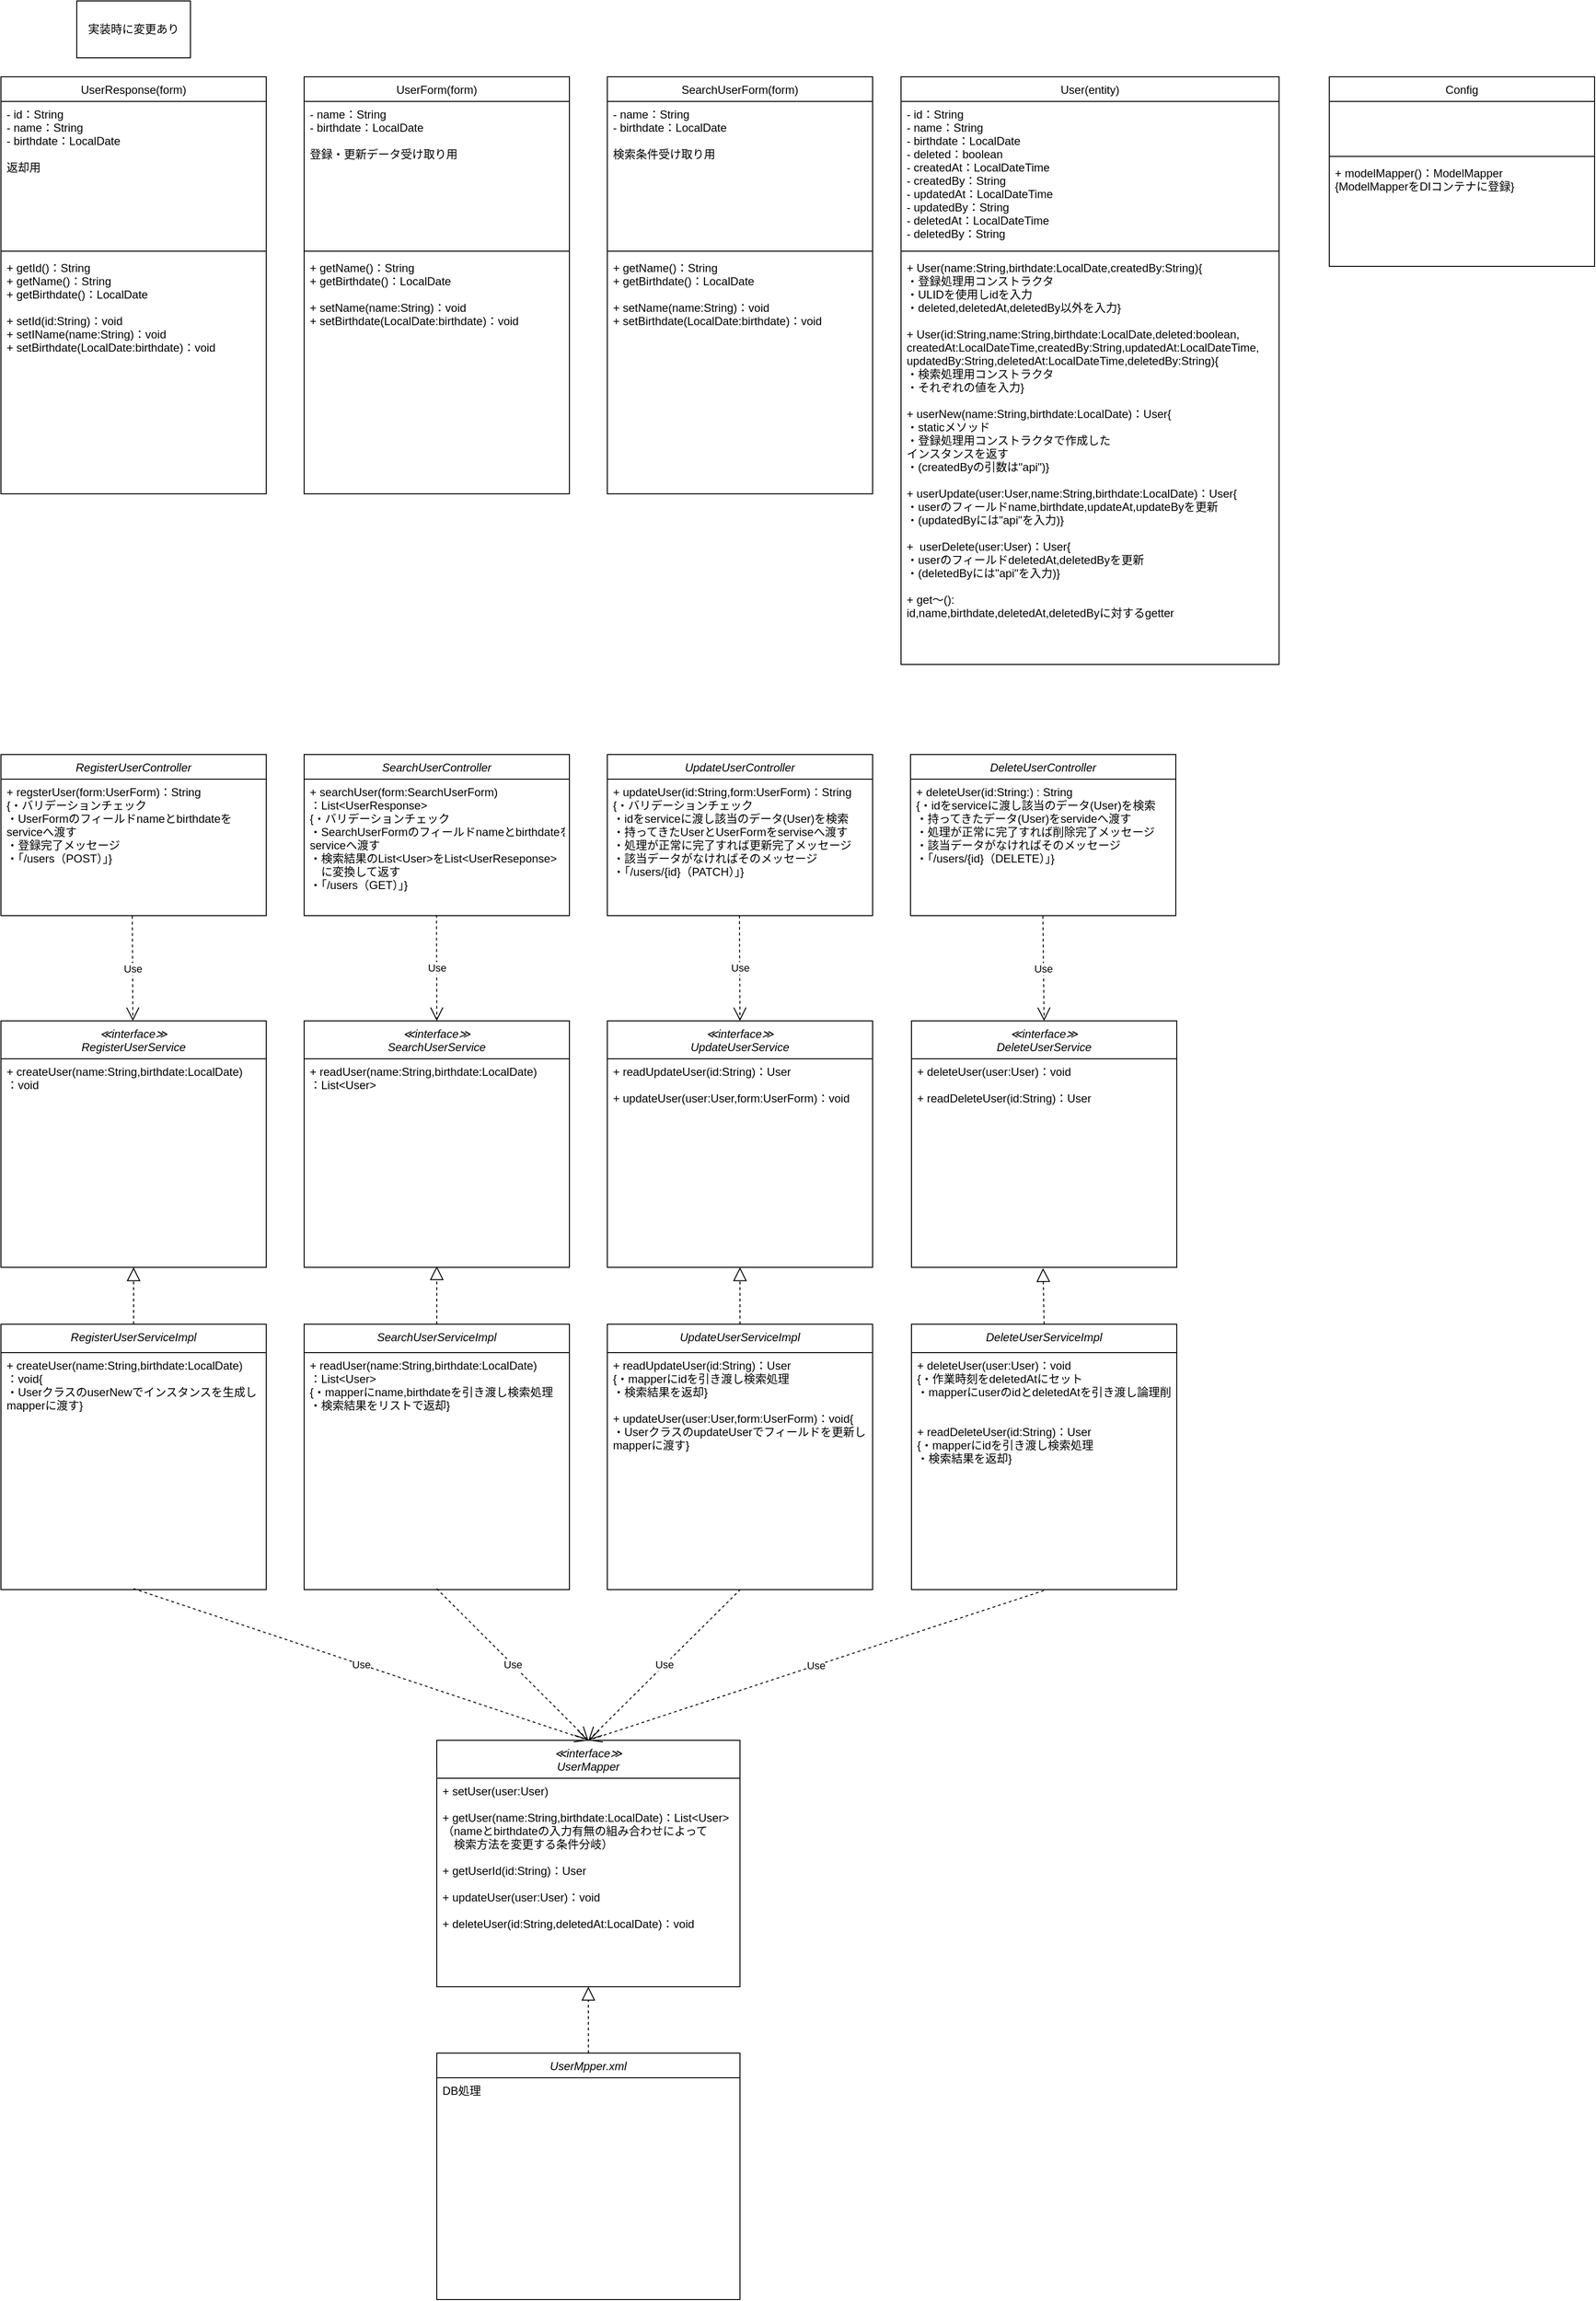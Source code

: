 <mxfile version="19.0.0" type="github">
  <diagram id="C5RBs43oDa-KdzZeNtuy" name="Page-1">
    <mxGraphModel dx="1221" dy="644" grid="1" gridSize="10" guides="1" tooltips="1" connect="1" arrows="1" fold="1" page="1" pageScale="1" pageWidth="827" pageHeight="1169" math="0" shadow="0">
      <root>
        <mxCell id="WIyWlLk6GJQsqaUBKTNV-0" />
        <mxCell id="WIyWlLk6GJQsqaUBKTNV-1" parent="WIyWlLk6GJQsqaUBKTNV-0" />
        <mxCell id="2Q6zyHyjx5GXIw4nZjvg-0" value="UserForm(form)" style="swimlane;fontStyle=0;align=center;verticalAlign=top;childLayout=stackLayout;horizontal=1;startSize=26;horizontalStack=0;resizeParent=1;resizeLast=0;collapsible=1;marginBottom=0;rounded=0;shadow=0;strokeWidth=1;" parent="WIyWlLk6GJQsqaUBKTNV-1" vertex="1">
          <mxGeometry x="320" y="80" width="280" height="440" as="geometry">
            <mxRectangle x="550" y="140" width="160" height="26" as="alternateBounds" />
          </mxGeometry>
        </mxCell>
        <mxCell id="2Q6zyHyjx5GXIw4nZjvg-1" value="- name：String&#xa;- birthdate：LocalDate&#xa;&#xa;登録・更新データ受け取り用" style="text;align=left;verticalAlign=top;spacingLeft=4;spacingRight=4;overflow=hidden;rotatable=0;points=[[0,0.5],[1,0.5]];portConstraint=eastwest;" parent="2Q6zyHyjx5GXIw4nZjvg-0" vertex="1">
          <mxGeometry y="26" width="280" height="154" as="geometry" />
        </mxCell>
        <mxCell id="2Q6zyHyjx5GXIw4nZjvg-2" value="" style="line;html=1;strokeWidth=1;align=left;verticalAlign=middle;spacingTop=-1;spacingLeft=3;spacingRight=3;rotatable=0;labelPosition=right;points=[];portConstraint=eastwest;" parent="2Q6zyHyjx5GXIw4nZjvg-0" vertex="1">
          <mxGeometry y="180" width="280" height="8" as="geometry" />
        </mxCell>
        <mxCell id="2Q6zyHyjx5GXIw4nZjvg-3" value="+ getName()：String&#xa;+ getBirthdate()：LocalDate&#xa;&#xa;+ setName(name:String)：void&#xa;+ setBirthdate(LocalDate:birthdate)：void" style="text;align=left;verticalAlign=top;spacingLeft=4;spacingRight=4;overflow=hidden;rotatable=0;points=[[0,0.5],[1,0.5]];portConstraint=eastwest;" parent="2Q6zyHyjx5GXIw4nZjvg-0" vertex="1">
          <mxGeometry y="188" width="280" height="252" as="geometry" />
        </mxCell>
        <mxCell id="2Q6zyHyjx5GXIw4nZjvg-4" value="RegisterUserController" style="swimlane;fontStyle=2;align=center;verticalAlign=top;childLayout=stackLayout;horizontal=1;startSize=26;horizontalStack=0;resizeParent=1;resizeLast=0;collapsible=1;marginBottom=0;rounded=0;shadow=0;strokeWidth=1;" parent="WIyWlLk6GJQsqaUBKTNV-1" vertex="1">
          <mxGeometry y="795" width="280" height="170" as="geometry">
            <mxRectangle x="230" y="140" width="160" height="26" as="alternateBounds" />
          </mxGeometry>
        </mxCell>
        <mxCell id="2Q6zyHyjx5GXIw4nZjvg-5" value="+ regsterUser(form:UserForm)：String&#xa;{・バリデーションチェック&#xa;・UserFormのフィールドnameとbirthdateを&#xa;serviceへ渡す&#xa;・登録完了メッセージ&#xa;・「/users（POST）」}" style="text;align=left;verticalAlign=top;spacingLeft=4;spacingRight=4;overflow=hidden;rotatable=0;points=[[0,0.5],[1,0.5]];portConstraint=eastwest;" parent="2Q6zyHyjx5GXIw4nZjvg-4" vertex="1">
          <mxGeometry y="26" width="280" height="144" as="geometry" />
        </mxCell>
        <mxCell id="2Q6zyHyjx5GXIw4nZjvg-6" value="実装時に変更あり" style="whiteSpace=wrap;html=1;" parent="WIyWlLk6GJQsqaUBKTNV-1" vertex="1">
          <mxGeometry x="80" width="120" height="60" as="geometry" />
        </mxCell>
        <mxCell id="2Q6zyHyjx5GXIw4nZjvg-7" value="User(entity)" style="swimlane;fontStyle=0;align=center;verticalAlign=top;childLayout=stackLayout;horizontal=1;startSize=26;horizontalStack=0;resizeParent=1;resizeLast=0;collapsible=1;marginBottom=0;rounded=0;shadow=0;strokeWidth=1;" parent="WIyWlLk6GJQsqaUBKTNV-1" vertex="1">
          <mxGeometry x="950" y="80" width="399" height="620" as="geometry">
            <mxRectangle x="550" y="140" width="160" height="26" as="alternateBounds" />
          </mxGeometry>
        </mxCell>
        <mxCell id="2Q6zyHyjx5GXIw4nZjvg-8" value="- id：String&#xa;- name：String&#xa;- birthdate：LocalDate&#xa;- deleted：boolean&#xa;- createdAt：LocalDateTime&#xa;- createdBy：String&#xa;- updatedAt：LocalDateTime&#xa;- updatedBy：String&#xa;- deletedAt：LocalDateTime&#xa;- deletedBy：String" style="text;align=left;verticalAlign=top;spacingLeft=4;spacingRight=4;overflow=hidden;rotatable=0;points=[[0,0.5],[1,0.5]];portConstraint=eastwest;" parent="2Q6zyHyjx5GXIw4nZjvg-7" vertex="1">
          <mxGeometry y="26" width="399" height="154" as="geometry" />
        </mxCell>
        <mxCell id="2Q6zyHyjx5GXIw4nZjvg-9" value="" style="line;html=1;strokeWidth=1;align=left;verticalAlign=middle;spacingTop=-1;spacingLeft=3;spacingRight=3;rotatable=0;labelPosition=right;points=[];portConstraint=eastwest;" parent="2Q6zyHyjx5GXIw4nZjvg-7" vertex="1">
          <mxGeometry y="180" width="399" height="8" as="geometry" />
        </mxCell>
        <mxCell id="2Q6zyHyjx5GXIw4nZjvg-10" value="+ User(name:String,birthdate:LocalDate,createdBy:String){&#xa;・登録処理用コンストラクタ&#xa;・ULIDを使用しidを入力&#xa;・deleted,deletedAt,deletedBy以外を入力}&#xa;&#xa;+ User(id:String,name:String,birthdate:LocalDate,deleted:boolean,&#xa;createdAt:LocalDateTime,createdBy:String,updatedAt:LocalDateTime,&#xa;updatedBy:String,deletedAt:LocalDateTime,deletedBy:String){&#xa;・検索処理用コンストラクタ&#xa;・それぞれの値を入力}&#xa;&#xa;+ userNew(name:String,birthdate:LocalDate)：User{&#xa;・staticメソッド&#xa;・登録処理用コンストラクタで作成した&#xa;インスタンスを返す&#xa;・(createdByの引数は&quot;api&quot;)}&#xa;&#xa;+ userUpdate(user:User,name:String,birthdate:LocalDate)：User{&#xa;・userのフィールドname,birthdate,updateAt,updateByを更新&#xa;・(updatedByには&quot;api&quot;を入力)}&#xa;&#xa;+  userDelete(user:User)：User{&#xa;・userのフィールドdeletedAt,deletedByを更新&#xa;・(deletedByには&quot;api&quot;を入力)}&#xa;&#xa;+ get～():&#xa;id,name,birthdate,deletedAt,deletedByに対するgetter" style="text;align=left;verticalAlign=top;spacingLeft=4;spacingRight=4;overflow=hidden;rotatable=0;points=[[0,0.5],[1,0.5]];portConstraint=eastwest;fontStyle=0" parent="2Q6zyHyjx5GXIw4nZjvg-7" vertex="1">
          <mxGeometry y="188" width="399" height="432" as="geometry" />
        </mxCell>
        <mxCell id="2Q6zyHyjx5GXIw4nZjvg-11" value="UpdateUserController" style="swimlane;fontStyle=2;align=center;verticalAlign=top;childLayout=stackLayout;horizontal=1;startSize=26;horizontalStack=0;resizeParent=1;resizeLast=0;collapsible=1;marginBottom=0;rounded=0;shadow=0;strokeWidth=1;" parent="WIyWlLk6GJQsqaUBKTNV-1" vertex="1">
          <mxGeometry x="640" y="795" width="280" height="170" as="geometry">
            <mxRectangle x="230" y="140" width="160" height="26" as="alternateBounds" />
          </mxGeometry>
        </mxCell>
        <mxCell id="2Q6zyHyjx5GXIw4nZjvg-12" value="+ updateUser(id:String,form:UserForm)：String&#xa;{・バリデーションチェック&#xa;・idをserviceに渡し該当のデータ(User)を検索&#xa;・持ってきたUserとUserFormをserviseへ渡す&#xa;・処理が正常に完了すれば更新完了メッセージ&#xa;・該当データがなければそのメッセージ&#xa;・「/users/{id}（PATCH）」}&#xa;" style="text;align=left;verticalAlign=top;spacingLeft=4;spacingRight=4;overflow=hidden;rotatable=0;points=[[0,0.5],[1,0.5]];portConstraint=eastwest;" parent="2Q6zyHyjx5GXIw4nZjvg-11" vertex="1">
          <mxGeometry y="26" width="280" height="144" as="geometry" />
        </mxCell>
        <mxCell id="2Q6zyHyjx5GXIw4nZjvg-13" value="≪interface≫&#xa;RegisterUserService" style="swimlane;fontStyle=2;align=center;verticalAlign=top;childLayout=stackLayout;horizontal=1;startSize=40;horizontalStack=0;resizeParent=1;resizeLast=0;collapsible=1;marginBottom=0;rounded=0;shadow=0;strokeWidth=1;" parent="WIyWlLk6GJQsqaUBKTNV-1" vertex="1">
          <mxGeometry y="1076" width="280" height="260" as="geometry">
            <mxRectangle x="230" y="140" width="160" height="26" as="alternateBounds" />
          </mxGeometry>
        </mxCell>
        <mxCell id="2Q6zyHyjx5GXIw4nZjvg-14" value="+ createUser(name:String,birthdate:LocalDate)&#xa;：void&#xa;&#xa;" style="text;align=left;verticalAlign=top;spacingLeft=4;spacingRight=4;overflow=hidden;rotatable=0;points=[[0,0.5],[1,0.5]];portConstraint=eastwest;" parent="2Q6zyHyjx5GXIw4nZjvg-13" vertex="1">
          <mxGeometry y="40" width="280" height="220" as="geometry" />
        </mxCell>
        <mxCell id="2Q6zyHyjx5GXIw4nZjvg-15" value="Use" style="endArrow=open;endSize=12;dashed=1;html=1;rounded=0;exitX=0.495;exitY=1.003;exitDx=0;exitDy=0;exitPerimeter=0;" parent="WIyWlLk6GJQsqaUBKTNV-1" source="2Q6zyHyjx5GXIw4nZjvg-5" target="2Q6zyHyjx5GXIw4nZjvg-13" edge="1">
          <mxGeometry width="160" relative="1" as="geometry">
            <mxPoint x="260" y="937" as="sourcePoint" />
            <mxPoint x="144" y="1085" as="targetPoint" />
          </mxGeometry>
        </mxCell>
        <mxCell id="2Q6zyHyjx5GXIw4nZjvg-16" value="Use" style="endArrow=open;endSize=12;dashed=1;html=1;rounded=0;exitX=0.498;exitY=0.999;exitDx=0;exitDy=0;exitPerimeter=0;entryX=0.5;entryY=0;entryDx=0;entryDy=0;" parent="WIyWlLk6GJQsqaUBKTNV-1" source="2Q6zyHyjx5GXIw4nZjvg-12" target="KJj9Us8JGRB6TX172S0L-4" edge="1">
          <mxGeometry width="160" relative="1" as="geometry">
            <mxPoint x="499" y="939" as="sourcePoint" />
            <mxPoint x="779" y="1115" as="targetPoint" />
          </mxGeometry>
        </mxCell>
        <mxCell id="2Q6zyHyjx5GXIw4nZjvg-17" value="RegisterUserServiceImpl" style="swimlane;fontStyle=2;align=center;verticalAlign=top;childLayout=stackLayout;horizontal=1;startSize=30;horizontalStack=0;resizeParent=1;resizeLast=0;collapsible=1;marginBottom=0;rounded=0;shadow=0;strokeWidth=1;" parent="WIyWlLk6GJQsqaUBKTNV-1" vertex="1">
          <mxGeometry y="1396" width="280" height="280" as="geometry">
            <mxRectangle x="230" y="140" width="160" height="26" as="alternateBounds" />
          </mxGeometry>
        </mxCell>
        <mxCell id="2Q6zyHyjx5GXIw4nZjvg-18" value="+ createUser(name:String,birthdate:LocalDate)&#xa;：void{&#xa;・UserクラスのuserNewでインスタンスを生成し&#xa;mapperに渡す}&#xa;&#xa;" style="text;align=left;verticalAlign=top;spacingLeft=4;spacingRight=4;overflow=hidden;rotatable=0;points=[[0,0.5],[1,0.5]];portConstraint=eastwest;" parent="2Q6zyHyjx5GXIw4nZjvg-17" vertex="1">
          <mxGeometry y="30" width="280" height="250" as="geometry" />
        </mxCell>
        <mxCell id="2Q6zyHyjx5GXIw4nZjvg-19" value="" style="endArrow=block;dashed=1;endFill=0;endSize=12;html=1;rounded=0;exitX=0.5;exitY=0;exitDx=0;exitDy=0;entryX=0.5;entryY=1;entryDx=0;entryDy=0;" parent="WIyWlLk6GJQsqaUBKTNV-1" source="2Q6zyHyjx5GXIw4nZjvg-17" target="2Q6zyHyjx5GXIw4nZjvg-13" edge="1">
          <mxGeometry width="160" relative="1" as="geometry">
            <mxPoint x="390" y="1216" as="sourcePoint" />
            <mxPoint x="550" y="1216" as="targetPoint" />
          </mxGeometry>
        </mxCell>
        <mxCell id="2Q6zyHyjx5GXIw4nZjvg-20" value="≪interface≫&#xa;UserMapper" style="swimlane;fontStyle=2;align=center;verticalAlign=top;childLayout=stackLayout;horizontal=1;startSize=40;horizontalStack=0;resizeParent=1;resizeLast=0;collapsible=1;marginBottom=0;rounded=0;shadow=0;strokeWidth=1;" parent="WIyWlLk6GJQsqaUBKTNV-1" vertex="1">
          <mxGeometry x="460" y="1835" width="320" height="260" as="geometry">
            <mxRectangle x="230" y="140" width="160" height="26" as="alternateBounds" />
          </mxGeometry>
        </mxCell>
        <mxCell id="2Q6zyHyjx5GXIw4nZjvg-21" value="+ setUser(user:User)&#xa;&#xa;+ getUser(name:String,birthdate:LocalDate)：List&lt;User&gt;&#xa;（nameとbirthdateの入力有無の組み合わせによって&#xa;　検索方法を変更する条件分岐）&#xa;&#xa;+ getUserId(id:String)：User&#xa;&#xa;+ updateUser(user:User)：void&#xa;&#xa;+ deleteUser(id:String,deletedAt:LocalDate)：void&#xa;" style="text;align=left;verticalAlign=top;spacingLeft=4;spacingRight=4;overflow=hidden;rotatable=0;points=[[0,0.5],[1,0.5]];portConstraint=eastwest;" parent="2Q6zyHyjx5GXIw4nZjvg-20" vertex="1">
          <mxGeometry y="40" width="320" height="220" as="geometry" />
        </mxCell>
        <mxCell id="2Q6zyHyjx5GXIw4nZjvg-22" value="Use" style="endArrow=open;endSize=12;dashed=1;html=1;rounded=0;entryX=0.5;entryY=0;entryDx=0;entryDy=0;exitX=0.5;exitY=0.996;exitDx=0;exitDy=0;exitPerimeter=0;" parent="WIyWlLk6GJQsqaUBKTNV-1" source="2Q6zyHyjx5GXIw4nZjvg-18" target="2Q6zyHyjx5GXIw4nZjvg-20" edge="1">
          <mxGeometry width="160" relative="1" as="geometry">
            <mxPoint x="380" y="2395" as="sourcePoint" />
            <mxPoint x="730" y="1705" as="targetPoint" />
            <Array as="points" />
          </mxGeometry>
        </mxCell>
        <mxCell id="2Q6zyHyjx5GXIw4nZjvg-23" value="UserMpper.xml" style="swimlane;fontStyle=2;align=center;verticalAlign=top;childLayout=stackLayout;horizontal=1;startSize=26;horizontalStack=0;resizeParent=1;resizeLast=0;collapsible=1;marginBottom=0;rounded=0;shadow=0;strokeWidth=1;" parent="WIyWlLk6GJQsqaUBKTNV-1" vertex="1">
          <mxGeometry x="460" y="2165" width="320" height="260" as="geometry">
            <mxRectangle x="230" y="140" width="160" height="26" as="alternateBounds" />
          </mxGeometry>
        </mxCell>
        <mxCell id="2Q6zyHyjx5GXIw4nZjvg-24" value="DB処理" style="text;align=left;verticalAlign=top;spacingLeft=4;spacingRight=4;overflow=hidden;rotatable=0;points=[[0,0.5],[1,0.5]];portConstraint=eastwest;" parent="2Q6zyHyjx5GXIw4nZjvg-23" vertex="1">
          <mxGeometry y="26" width="320" height="134" as="geometry" />
        </mxCell>
        <mxCell id="2Q6zyHyjx5GXIw4nZjvg-25" value="" style="endArrow=block;dashed=1;endFill=0;endSize=12;html=1;rounded=0;entryX=0.5;entryY=1;entryDx=0;entryDy=0;exitX=0.5;exitY=0;exitDx=0;exitDy=0;" parent="WIyWlLk6GJQsqaUBKTNV-1" source="2Q6zyHyjx5GXIw4nZjvg-23" target="2Q6zyHyjx5GXIw4nZjvg-20" edge="1">
          <mxGeometry width="160" relative="1" as="geometry">
            <mxPoint x="-590" y="2215" as="sourcePoint" />
            <mxPoint x="-430" y="2215" as="targetPoint" />
          </mxGeometry>
        </mxCell>
        <mxCell id="2Q6zyHyjx5GXIw4nZjvg-26" value="SearchUserController" style="swimlane;fontStyle=2;align=center;verticalAlign=top;childLayout=stackLayout;horizontal=1;startSize=26;horizontalStack=0;resizeParent=1;resizeLast=0;collapsible=1;marginBottom=0;rounded=0;shadow=0;strokeWidth=1;" parent="WIyWlLk6GJQsqaUBKTNV-1" vertex="1">
          <mxGeometry x="320" y="795" width="280" height="170" as="geometry">
            <mxRectangle x="230" y="140" width="160" height="26" as="alternateBounds" />
          </mxGeometry>
        </mxCell>
        <mxCell id="2Q6zyHyjx5GXIw4nZjvg-27" value="+ searchUser(form:SearchUserForm)&#xa;：List&lt;UserResponse&gt;&#xa;{・バリデーションチェック&#xa;・SearchUserFormのフィールドnameとbirthdateを&#xa;serviceへ渡す&#xa;・検索結果のList&lt;User&gt;をList&lt;UserReseponse&gt;&#xa;　に変換して返す&#xa;・「/users（GET）」}&#xa;&#xa;" style="text;align=left;verticalAlign=top;spacingLeft=4;spacingRight=4;overflow=hidden;rotatable=0;points=[[0,0.5],[1,0.5]];portConstraint=eastwest;" parent="2Q6zyHyjx5GXIw4nZjvg-26" vertex="1">
          <mxGeometry y="26" width="280" height="144" as="geometry" />
        </mxCell>
        <mxCell id="2Q6zyHyjx5GXIw4nZjvg-28" value="Use" style="endArrow=open;endSize=12;dashed=1;html=1;rounded=0;exitX=0.499;exitY=0.995;exitDx=0;exitDy=0;exitPerimeter=0;entryX=0.5;entryY=0;entryDx=0;entryDy=0;" parent="WIyWlLk6GJQsqaUBKTNV-1" source="2Q6zyHyjx5GXIw4nZjvg-27" target="KJj9Us8JGRB6TX172S0L-0" edge="1">
          <mxGeometry width="160" relative="1" as="geometry">
            <mxPoint x="360" y="975" as="sourcePoint" />
            <mxPoint x="463" y="1075" as="targetPoint" />
          </mxGeometry>
        </mxCell>
        <mxCell id="2Q6zyHyjx5GXIw4nZjvg-29" value="UserResponse(form)" style="swimlane;fontStyle=0;align=center;verticalAlign=top;childLayout=stackLayout;horizontal=1;startSize=26;horizontalStack=0;resizeParent=1;resizeLast=0;collapsible=1;marginBottom=0;rounded=0;shadow=0;strokeWidth=1;" parent="WIyWlLk6GJQsqaUBKTNV-1" vertex="1">
          <mxGeometry y="80" width="280" height="440" as="geometry">
            <mxRectangle x="550" y="140" width="160" height="26" as="alternateBounds" />
          </mxGeometry>
        </mxCell>
        <mxCell id="2Q6zyHyjx5GXIw4nZjvg-30" value="- id：String&#xa;- name：String&#xa;- birthdate：LocalDate&#xa;&#xa;返却用" style="text;align=left;verticalAlign=top;spacingLeft=4;spacingRight=4;overflow=hidden;rotatable=0;points=[[0,0.5],[1,0.5]];portConstraint=eastwest;" parent="2Q6zyHyjx5GXIw4nZjvg-29" vertex="1">
          <mxGeometry y="26" width="280" height="154" as="geometry" />
        </mxCell>
        <mxCell id="2Q6zyHyjx5GXIw4nZjvg-31" value="" style="line;html=1;strokeWidth=1;align=left;verticalAlign=middle;spacingTop=-1;spacingLeft=3;spacingRight=3;rotatable=0;labelPosition=right;points=[];portConstraint=eastwest;" parent="2Q6zyHyjx5GXIw4nZjvg-29" vertex="1">
          <mxGeometry y="180" width="280" height="8" as="geometry" />
        </mxCell>
        <mxCell id="2Q6zyHyjx5GXIw4nZjvg-32" value="+ getId()：String&#xa;+ getName()：String&#xa;+ getBirthdate()：LocalDate&#xa;&#xa;+ setId(id:String)：void&#xa;+ setIName(name:String)：void&#xa;+ setBirthdate(LocalDate:birthdate)：void" style="text;align=left;verticalAlign=top;spacingLeft=4;spacingRight=4;overflow=hidden;rotatable=0;points=[[0,0.5],[1,0.5]];portConstraint=eastwest;" parent="2Q6zyHyjx5GXIw4nZjvg-29" vertex="1">
          <mxGeometry y="188" width="280" height="252" as="geometry" />
        </mxCell>
        <mxCell id="2Q6zyHyjx5GXIw4nZjvg-33" value="SearchUserForm(form)" style="swimlane;fontStyle=0;align=center;verticalAlign=top;childLayout=stackLayout;horizontal=1;startSize=26;horizontalStack=0;resizeParent=1;resizeLast=0;collapsible=1;marginBottom=0;rounded=0;shadow=0;strokeWidth=1;" parent="WIyWlLk6GJQsqaUBKTNV-1" vertex="1">
          <mxGeometry x="640" y="80" width="280" height="440" as="geometry">
            <mxRectangle x="550" y="140" width="160" height="26" as="alternateBounds" />
          </mxGeometry>
        </mxCell>
        <mxCell id="2Q6zyHyjx5GXIw4nZjvg-34" value="- name：String&#xa;- birthdate：LocalDate&#xa;&#xa;検索条件受け取り用" style="text;align=left;verticalAlign=top;spacingLeft=4;spacingRight=4;overflow=hidden;rotatable=0;points=[[0,0.5],[1,0.5]];portConstraint=eastwest;" parent="2Q6zyHyjx5GXIw4nZjvg-33" vertex="1">
          <mxGeometry y="26" width="280" height="154" as="geometry" />
        </mxCell>
        <mxCell id="2Q6zyHyjx5GXIw4nZjvg-35" value="" style="line;html=1;strokeWidth=1;align=left;verticalAlign=middle;spacingTop=-1;spacingLeft=3;spacingRight=3;rotatable=0;labelPosition=right;points=[];portConstraint=eastwest;" parent="2Q6zyHyjx5GXIw4nZjvg-33" vertex="1">
          <mxGeometry y="180" width="280" height="8" as="geometry" />
        </mxCell>
        <mxCell id="2Q6zyHyjx5GXIw4nZjvg-36" value="+ getName()：String&#xa;+ getBirthdate()：LocalDate&#xa;&#xa;+ setName(name:String)：void&#xa;+ setBirthdate(LocalDate:birthdate)：void" style="text;align=left;verticalAlign=top;spacingLeft=4;spacingRight=4;overflow=hidden;rotatable=0;points=[[0,0.5],[1,0.5]];portConstraint=eastwest;" parent="2Q6zyHyjx5GXIw4nZjvg-33" vertex="1">
          <mxGeometry y="188" width="280" height="252" as="geometry" />
        </mxCell>
        <mxCell id="2Q6zyHyjx5GXIw4nZjvg-37" value="DeleteUserController" style="swimlane;fontStyle=2;align=center;verticalAlign=top;childLayout=stackLayout;horizontal=1;startSize=26;horizontalStack=0;resizeParent=1;resizeLast=0;collapsible=1;marginBottom=0;rounded=0;shadow=0;strokeWidth=1;" parent="WIyWlLk6GJQsqaUBKTNV-1" vertex="1">
          <mxGeometry x="960" y="795" width="280" height="170" as="geometry">
            <mxRectangle x="230" y="140" width="160" height="26" as="alternateBounds" />
          </mxGeometry>
        </mxCell>
        <mxCell id="2Q6zyHyjx5GXIw4nZjvg-38" value="+ deleteUser(id:String:) : String&#xa;{・idをserviceに渡し該当のデータ(User)を検索&#xa;・持ってきたデータ(User)をservideへ渡す&#xa;・処理が正常に完了すれば削除完了メッセージ&#xa;・該当データがなければそのメッセージ&#xa;・「/users/{id}（DELETE）」}&#xa;" style="text;align=left;verticalAlign=top;spacingLeft=4;spacingRight=4;overflow=hidden;rotatable=0;points=[[0,0.5],[1,0.5]];portConstraint=eastwest;" parent="2Q6zyHyjx5GXIw4nZjvg-37" vertex="1">
          <mxGeometry y="26" width="280" height="144" as="geometry" />
        </mxCell>
        <mxCell id="2Q6zyHyjx5GXIw4nZjvg-39" value="Use" style="endArrow=open;endSize=12;dashed=1;html=1;rounded=0;exitX=0.499;exitY=1.003;exitDx=0;exitDy=0;exitPerimeter=0;entryX=0.5;entryY=0;entryDx=0;entryDy=0;" parent="WIyWlLk6GJQsqaUBKTNV-1" source="2Q6zyHyjx5GXIw4nZjvg-38" target="KJj9Us8JGRB6TX172S0L-8" edge="1">
          <mxGeometry width="160" relative="1" as="geometry">
            <mxPoint x="1060" y="1015" as="sourcePoint" />
            <mxPoint x="1100" y="1155" as="targetPoint" />
          </mxGeometry>
        </mxCell>
        <mxCell id="2Q6zyHyjx5GXIw4nZjvg-40" value="Config" style="swimlane;fontStyle=0;align=center;verticalAlign=top;childLayout=stackLayout;horizontal=1;startSize=26;horizontalStack=0;resizeParent=1;resizeLast=0;collapsible=1;marginBottom=0;rounded=0;shadow=0;strokeWidth=1;" parent="WIyWlLk6GJQsqaUBKTNV-1" vertex="1">
          <mxGeometry x="1402" y="80" width="280" height="200" as="geometry">
            <mxRectangle x="550" y="140" width="160" height="26" as="alternateBounds" />
          </mxGeometry>
        </mxCell>
        <mxCell id="2Q6zyHyjx5GXIw4nZjvg-41" value="&#xa;&#xa;&#xa;" style="text;align=left;verticalAlign=top;spacingLeft=4;spacingRight=4;overflow=hidden;rotatable=0;points=[[0,0.5],[1,0.5]];portConstraint=eastwest;" parent="2Q6zyHyjx5GXIw4nZjvg-40" vertex="1">
          <mxGeometry y="26" width="280" height="54" as="geometry" />
        </mxCell>
        <mxCell id="2Q6zyHyjx5GXIw4nZjvg-42" value="" style="line;html=1;strokeWidth=1;align=left;verticalAlign=middle;spacingTop=-1;spacingLeft=3;spacingRight=3;rotatable=0;labelPosition=right;points=[];portConstraint=eastwest;" parent="2Q6zyHyjx5GXIw4nZjvg-40" vertex="1">
          <mxGeometry y="80" width="280" height="8" as="geometry" />
        </mxCell>
        <mxCell id="2Q6zyHyjx5GXIw4nZjvg-43" value="+ modelMapper()：ModelMapper&#xa;{ModelMapperをDIコンテナに登録}&#xa;" style="text;align=left;verticalAlign=top;spacingLeft=4;spacingRight=4;overflow=hidden;rotatable=0;points=[[0,0.5],[1,0.5]];portConstraint=eastwest;" parent="2Q6zyHyjx5GXIw4nZjvg-40" vertex="1">
          <mxGeometry y="88" width="280" height="102" as="geometry" />
        </mxCell>
        <mxCell id="KJj9Us8JGRB6TX172S0L-0" value="≪interface≫&#xa;SearchUserService" style="swimlane;fontStyle=2;align=center;verticalAlign=top;childLayout=stackLayout;horizontal=1;startSize=40;horizontalStack=0;resizeParent=1;resizeLast=0;collapsible=1;marginBottom=0;rounded=0;shadow=0;strokeWidth=1;" parent="WIyWlLk6GJQsqaUBKTNV-1" vertex="1">
          <mxGeometry x="320" y="1076" width="280" height="260" as="geometry">
            <mxRectangle x="230" y="140" width="160" height="26" as="alternateBounds" />
          </mxGeometry>
        </mxCell>
        <mxCell id="KJj9Us8JGRB6TX172S0L-1" value="+ readUser(name:String,birthdate:LocalDate)&#xa;：List&lt;User&gt;&#xa;" style="text;align=left;verticalAlign=top;spacingLeft=4;spacingRight=4;overflow=hidden;rotatable=0;points=[[0,0.5],[1,0.5]];portConstraint=eastwest;" parent="KJj9Us8JGRB6TX172S0L-0" vertex="1">
          <mxGeometry y="40" width="280" height="220" as="geometry" />
        </mxCell>
        <mxCell id="KJj9Us8JGRB6TX172S0L-2" value="SearchUserServiceImpl" style="swimlane;fontStyle=2;align=center;verticalAlign=top;childLayout=stackLayout;horizontal=1;startSize=30;horizontalStack=0;resizeParent=1;resizeLast=0;collapsible=1;marginBottom=0;rounded=0;shadow=0;strokeWidth=1;" parent="WIyWlLk6GJQsqaUBKTNV-1" vertex="1">
          <mxGeometry x="320" y="1396" width="280" height="280" as="geometry">
            <mxRectangle x="230" y="140" width="160" height="26" as="alternateBounds" />
          </mxGeometry>
        </mxCell>
        <mxCell id="KJj9Us8JGRB6TX172S0L-3" value="+ readUser(name:String,birthdate:LocalDate)&#xa;：List&lt;User&gt;&#xa;{・mapperにname,birthdateを引き渡し検索処理&#xa;・検索結果をリストで返却}&#xa;&#xa;&#xa;&#xa;" style="text;align=left;verticalAlign=top;spacingLeft=4;spacingRight=4;overflow=hidden;rotatable=0;points=[[0,0.5],[1,0.5]];portConstraint=eastwest;" parent="KJj9Us8JGRB6TX172S0L-2" vertex="1">
          <mxGeometry y="30" width="280" height="250" as="geometry" />
        </mxCell>
        <mxCell id="KJj9Us8JGRB6TX172S0L-4" value="≪interface≫&#xa;UpdateUserService" style="swimlane;fontStyle=2;align=center;verticalAlign=top;childLayout=stackLayout;horizontal=1;startSize=40;horizontalStack=0;resizeParent=1;resizeLast=0;collapsible=1;marginBottom=0;rounded=0;shadow=0;strokeWidth=1;" parent="WIyWlLk6GJQsqaUBKTNV-1" vertex="1">
          <mxGeometry x="640" y="1076" width="280" height="260" as="geometry">
            <mxRectangle x="230" y="140" width="160" height="26" as="alternateBounds" />
          </mxGeometry>
        </mxCell>
        <mxCell id="KJj9Us8JGRB6TX172S0L-5" value="+ readUpdateUser(id:String)：User&#xa;&#xa;+ updateUser(user:User,form:UserForm)：void" style="text;align=left;verticalAlign=top;spacingLeft=4;spacingRight=4;overflow=hidden;rotatable=0;points=[[0,0.5],[1,0.5]];portConstraint=eastwest;" parent="KJj9Us8JGRB6TX172S0L-4" vertex="1">
          <mxGeometry y="40" width="280" height="220" as="geometry" />
        </mxCell>
        <mxCell id="KJj9Us8JGRB6TX172S0L-6" value="UpdateUserServiceImpl" style="swimlane;fontStyle=2;align=center;verticalAlign=top;childLayout=stackLayout;horizontal=1;startSize=30;horizontalStack=0;resizeParent=1;resizeLast=0;collapsible=1;marginBottom=0;rounded=0;shadow=0;strokeWidth=1;" parent="WIyWlLk6GJQsqaUBKTNV-1" vertex="1">
          <mxGeometry x="640" y="1396" width="280" height="280" as="geometry">
            <mxRectangle x="230" y="140" width="160" height="26" as="alternateBounds" />
          </mxGeometry>
        </mxCell>
        <mxCell id="KJj9Us8JGRB6TX172S0L-7" value="+ readUpdateUser(id:String)：User&#xa;{・mapperにidを引き渡し検索処理&#xa;・検索結果を返却}&#xa;&#xa;+ updateUser(user:User,form:UserForm)：void{&#xa;・UserクラスのupdateUserでフィールドを更新し&#xa;mapperに渡す}&#xa;" style="text;align=left;verticalAlign=top;spacingLeft=4;spacingRight=4;overflow=hidden;rotatable=0;points=[[0,0.5],[1,0.5]];portConstraint=eastwest;" parent="KJj9Us8JGRB6TX172S0L-6" vertex="1">
          <mxGeometry y="30" width="280" height="250" as="geometry" />
        </mxCell>
        <mxCell id="KJj9Us8JGRB6TX172S0L-8" value="≪interface≫&#xa;DeleteUserService" style="swimlane;fontStyle=2;align=center;verticalAlign=top;childLayout=stackLayout;horizontal=1;startSize=40;horizontalStack=0;resizeParent=1;resizeLast=0;collapsible=1;marginBottom=0;rounded=0;shadow=0;strokeWidth=1;" parent="WIyWlLk6GJQsqaUBKTNV-1" vertex="1">
          <mxGeometry x="961" y="1076" width="280" height="260" as="geometry">
            <mxRectangle x="230" y="140" width="160" height="26" as="alternateBounds" />
          </mxGeometry>
        </mxCell>
        <mxCell id="KJj9Us8JGRB6TX172S0L-9" value="+ deleteUser(user:User)：void&#xa;&#xa;+ readDeleteUser(id:String)：User" style="text;align=left;verticalAlign=top;spacingLeft=4;spacingRight=4;overflow=hidden;rotatable=0;points=[[0,0.5],[1,0.5]];portConstraint=eastwest;" parent="KJj9Us8JGRB6TX172S0L-8" vertex="1">
          <mxGeometry y="40" width="280" height="220" as="geometry" />
        </mxCell>
        <mxCell id="KJj9Us8JGRB6TX172S0L-10" value="DeleteUserServiceImpl" style="swimlane;fontStyle=2;align=center;verticalAlign=top;childLayout=stackLayout;horizontal=1;startSize=30;horizontalStack=0;resizeParent=1;resizeLast=0;collapsible=1;marginBottom=0;rounded=0;shadow=0;strokeWidth=1;" parent="WIyWlLk6GJQsqaUBKTNV-1" vertex="1">
          <mxGeometry x="961" y="1396" width="280" height="280" as="geometry">
            <mxRectangle x="230" y="140" width="160" height="26" as="alternateBounds" />
          </mxGeometry>
        </mxCell>
        <mxCell id="KJj9Us8JGRB6TX172S0L-11" value="+ deleteUser(user:User)：void&#xa;{・作業時刻をdeletedAtにセット&#xa;・mapperにuserのidとdeletedAtを引き渡し論理削除処理}&#xa;&#xa;&#xa;+ readDeleteUser(id:String)：User&#xa;{・mapperにidを引き渡し検索処理&#xa;・検索結果を返却}&#xa;" style="text;align=left;verticalAlign=top;spacingLeft=4;spacingRight=4;overflow=hidden;rotatable=0;points=[[0,0.5],[1,0.5]];portConstraint=eastwest;" parent="KJj9Us8JGRB6TX172S0L-10" vertex="1">
          <mxGeometry y="30" width="280" height="250" as="geometry" />
        </mxCell>
        <mxCell id="KJj9Us8JGRB6TX172S0L-12" value="" style="endArrow=block;dashed=1;endFill=0;endSize=12;html=1;rounded=0;exitX=0.5;exitY=0;exitDx=0;exitDy=0;entryX=0.5;entryY=0.995;entryDx=0;entryDy=0;entryPerimeter=0;" parent="WIyWlLk6GJQsqaUBKTNV-1" source="KJj9Us8JGRB6TX172S0L-2" target="KJj9Us8JGRB6TX172S0L-1" edge="1">
          <mxGeometry width="160" relative="1" as="geometry">
            <mxPoint x="220" y="1385" as="sourcePoint" />
            <mxPoint x="270" y="1355" as="targetPoint" />
          </mxGeometry>
        </mxCell>
        <mxCell id="KJj9Us8JGRB6TX172S0L-13" value="" style="endArrow=block;dashed=1;endFill=0;endSize=12;html=1;rounded=0;exitX=0.5;exitY=0;exitDx=0;exitDy=0;entryX=0.5;entryY=1;entryDx=0;entryDy=0;entryPerimeter=0;" parent="WIyWlLk6GJQsqaUBKTNV-1" source="KJj9Us8JGRB6TX172S0L-6" target="KJj9Us8JGRB6TX172S0L-5" edge="1">
          <mxGeometry width="160" relative="1" as="geometry">
            <mxPoint x="506" y="1397" as="sourcePoint" />
            <mxPoint x="506" y="1335.9" as="targetPoint" />
          </mxGeometry>
        </mxCell>
        <mxCell id="KJj9Us8JGRB6TX172S0L-14" value="" style="endArrow=block;dashed=1;endFill=0;endSize=12;html=1;rounded=0;exitX=0.5;exitY=0;exitDx=0;exitDy=0;entryX=0.496;entryY=1.004;entryDx=0;entryDy=0;entryPerimeter=0;" parent="WIyWlLk6GJQsqaUBKTNV-1" source="KJj9Us8JGRB6TX172S0L-10" target="KJj9Us8JGRB6TX172S0L-9" edge="1">
          <mxGeometry width="160" relative="1" as="geometry">
            <mxPoint x="542" y="1403" as="sourcePoint" />
            <mxPoint x="542" y="1341.9" as="targetPoint" />
          </mxGeometry>
        </mxCell>
        <mxCell id="KJj9Us8JGRB6TX172S0L-28" value="Use" style="endArrow=open;endSize=12;dashed=1;html=1;rounded=0;exitX=0.5;exitY=0.996;exitDx=0;exitDy=0;exitPerimeter=0;entryX=0.5;entryY=0;entryDx=0;entryDy=0;" parent="WIyWlLk6GJQsqaUBKTNV-1" source="KJj9Us8JGRB6TX172S0L-3" target="2Q6zyHyjx5GXIw4nZjvg-20" edge="1">
          <mxGeometry width="160" relative="1" as="geometry">
            <mxPoint x="570" y="1745" as="sourcePoint" />
            <mxPoint x="730" y="1745" as="targetPoint" />
          </mxGeometry>
        </mxCell>
        <mxCell id="KJj9Us8JGRB6TX172S0L-29" value="Use" style="endArrow=open;endSize=12;dashed=1;html=1;rounded=0;exitX=0.502;exitY=0.999;exitDx=0;exitDy=0;exitPerimeter=0;entryX=0.5;entryY=0;entryDx=0;entryDy=0;" parent="WIyWlLk6GJQsqaUBKTNV-1" source="KJj9Us8JGRB6TX172S0L-7" target="2Q6zyHyjx5GXIw4nZjvg-20" edge="1">
          <mxGeometry width="160" relative="1" as="geometry">
            <mxPoint x="740" y="1705" as="sourcePoint" />
            <mxPoint x="900" y="1865" as="targetPoint" />
          </mxGeometry>
        </mxCell>
        <mxCell id="KJj9Us8JGRB6TX172S0L-30" value="Use" style="endArrow=open;endSize=12;dashed=1;html=1;rounded=0;entryX=0.5;entryY=0;entryDx=0;entryDy=0;exitX=0.499;exitY=1.004;exitDx=0;exitDy=0;exitPerimeter=0;" parent="WIyWlLk6GJQsqaUBKTNV-1" source="KJj9Us8JGRB6TX172S0L-11" target="2Q6zyHyjx5GXIw4nZjvg-20" edge="1">
          <mxGeometry width="160" relative="1" as="geometry">
            <mxPoint x="1140" y="1715" as="sourcePoint" />
            <mxPoint x="950" y="1845" as="targetPoint" />
          </mxGeometry>
        </mxCell>
      </root>
    </mxGraphModel>
  </diagram>
</mxfile>
